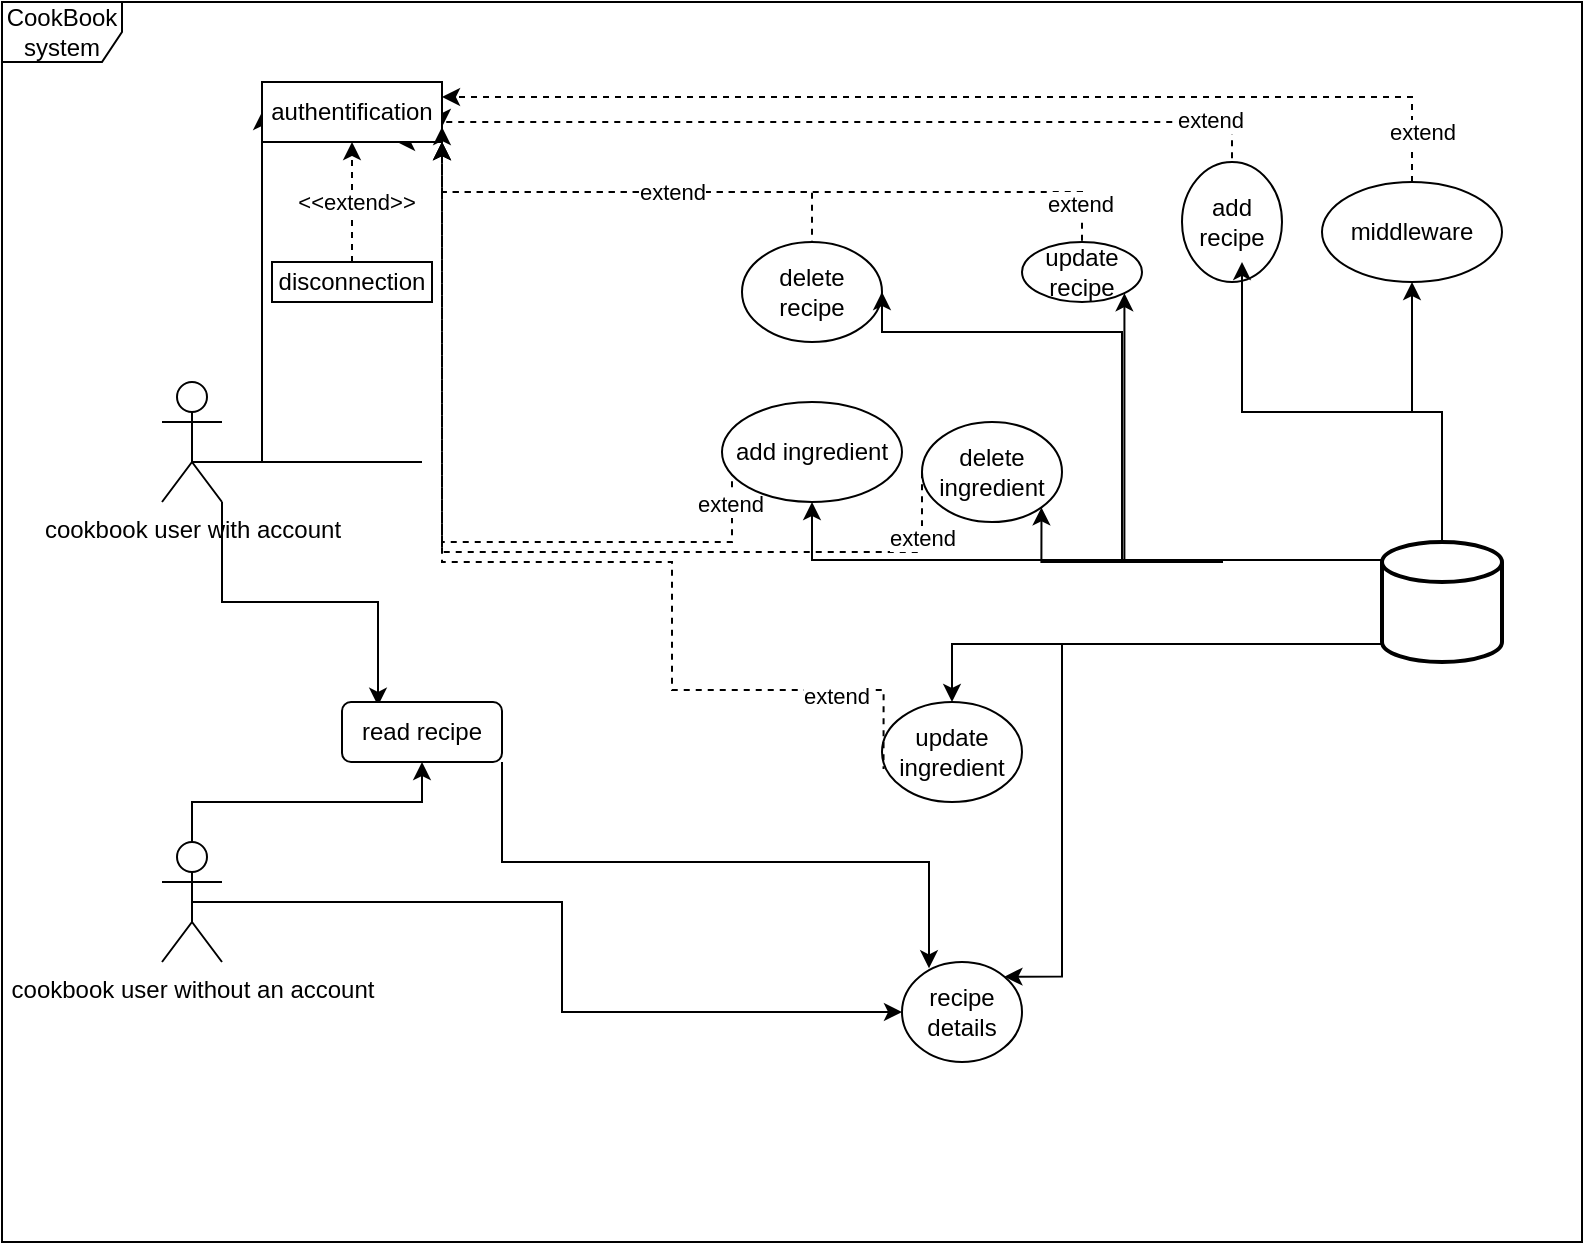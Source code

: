 <mxfile version="22.0.8" type="device">
  <diagram name="Page-1" id="T6LStn5-ahfUQqSQ_pXO">
    <mxGraphModel dx="1147" dy="1793" grid="1" gridSize="10" guides="1" tooltips="1" connect="1" arrows="1" fold="1" page="1" pageScale="1" pageWidth="827" pageHeight="1169" math="0" shadow="0">
      <root>
        <mxCell id="0" />
        <mxCell id="1" parent="0" />
        <mxCell id="8KgjD3CmHenCoK6j0R1U-13" style="edgeStyle=orthogonalEdgeStyle;rounded=0;orthogonalLoop=1;jettySize=auto;html=1;exitX=0.5;exitY=0.5;exitDx=0;exitDy=0;exitPerimeter=0;entryX=0;entryY=0.5;entryDx=0;entryDy=0;" parent="1" source="8KgjD3CmHenCoK6j0R1U-1" target="8KgjD3CmHenCoK6j0R1U-11" edge="1">
          <mxGeometry relative="1" as="geometry">
            <Array as="points">
              <mxPoint x="220" y="200" />
              <mxPoint x="220" y="200" />
            </Array>
          </mxGeometry>
        </mxCell>
        <mxCell id="8KgjD3CmHenCoK6j0R1U-1" value="cookbook user with account&lt;br&gt;" style="shape=umlActor;verticalLabelPosition=bottom;verticalAlign=top;html=1;outlineConnect=0;" parent="1" vertex="1">
          <mxGeometry x="90" y="160" width="30" height="60" as="geometry" />
        </mxCell>
        <mxCell id="8KgjD3CmHenCoK6j0R1U-38" style="edgeStyle=orthogonalEdgeStyle;rounded=0;orthogonalLoop=1;jettySize=auto;html=1;exitX=0.5;exitY=0.5;exitDx=0;exitDy=0;exitPerimeter=0;" parent="1" source="8KgjD3CmHenCoK6j0R1U-7" target="8KgjD3CmHenCoK6j0R1U-37" edge="1">
          <mxGeometry relative="1" as="geometry" />
        </mxCell>
        <mxCell id="8KgjD3CmHenCoK6j0R1U-53" style="edgeStyle=orthogonalEdgeStyle;rounded=0;orthogonalLoop=1;jettySize=auto;html=1;exitX=0.5;exitY=0;exitDx=0;exitDy=0;exitPerimeter=0;" parent="1" source="8KgjD3CmHenCoK6j0R1U-7" target="8KgjD3CmHenCoK6j0R1U-51" edge="1">
          <mxGeometry relative="1" as="geometry" />
        </mxCell>
        <mxCell id="8KgjD3CmHenCoK6j0R1U-7" value="cookbook user without an account" style="shape=umlActor;verticalLabelPosition=bottom;verticalAlign=top;html=1;outlineConnect=0;" parent="1" vertex="1">
          <mxGeometry x="90" y="390" width="30" height="60" as="geometry" />
        </mxCell>
        <mxCell id="8KgjD3CmHenCoK6j0R1U-40" style="edgeStyle=orthogonalEdgeStyle;rounded=0;orthogonalLoop=1;jettySize=auto;html=1;exitX=1;exitY=0.75;exitDx=0;exitDy=0;endArrow=none;endFill=0;startArrow=classic;startFill=1;dashed=1;" parent="1" source="8KgjD3CmHenCoK6j0R1U-11" target="8KgjD3CmHenCoK6j0R1U-36" edge="1">
          <mxGeometry relative="1" as="geometry">
            <Array as="points">
              <mxPoint x="230" y="30" />
              <mxPoint x="625" y="30" />
            </Array>
          </mxGeometry>
        </mxCell>
        <mxCell id="SMFdyCok8v4UE2Popmfn-26" value="extend" style="edgeLabel;html=1;align=center;verticalAlign=middle;resizable=0;points=[];" vertex="1" connectable="0" parent="8KgjD3CmHenCoK6j0R1U-40">
          <mxGeometry x="0.851" y="1" relative="1" as="geometry">
            <mxPoint as="offset" />
          </mxGeometry>
        </mxCell>
        <mxCell id="8KgjD3CmHenCoK6j0R1U-42" style="edgeStyle=orthogonalEdgeStyle;rounded=0;orthogonalLoop=1;jettySize=auto;html=1;exitX=1;exitY=1;exitDx=0;exitDy=0;startArrow=classic;startFill=1;endArrow=none;endFill=0;dashed=1;" parent="1" source="8KgjD3CmHenCoK6j0R1U-11" target="8KgjD3CmHenCoK6j0R1U-35" edge="1">
          <mxGeometry relative="1" as="geometry" />
        </mxCell>
        <mxCell id="SMFdyCok8v4UE2Popmfn-27" value="extend" style="edgeLabel;html=1;align=center;verticalAlign=middle;resizable=0;points=[];" vertex="1" connectable="0" parent="8KgjD3CmHenCoK6j0R1U-42">
          <mxGeometry x="0.897" y="-1" relative="1" as="geometry">
            <mxPoint as="offset" />
          </mxGeometry>
        </mxCell>
        <mxCell id="8KgjD3CmHenCoK6j0R1U-43" style="edgeStyle=orthogonalEdgeStyle;rounded=0;orthogonalLoop=1;jettySize=auto;html=1;exitX=1;exitY=1;exitDx=0;exitDy=0;entryX=0.5;entryY=0;entryDx=0;entryDy=0;startArrow=classic;startFill=1;endArrow=none;endFill=0;dashed=1;" parent="1" source="8KgjD3CmHenCoK6j0R1U-11" target="8KgjD3CmHenCoK6j0R1U-34" edge="1">
          <mxGeometry relative="1" as="geometry" />
        </mxCell>
        <mxCell id="SMFdyCok8v4UE2Popmfn-28" value="extend" style="edgeLabel;html=1;align=center;verticalAlign=middle;resizable=0;points=[];" vertex="1" connectable="0" parent="8KgjD3CmHenCoK6j0R1U-43">
          <mxGeometry x="0.191" relative="1" as="geometry">
            <mxPoint as="offset" />
          </mxGeometry>
        </mxCell>
        <mxCell id="8KgjD3CmHenCoK6j0R1U-72" style="edgeStyle=orthogonalEdgeStyle;rounded=0;orthogonalLoop=1;jettySize=auto;html=1;exitX=0.75;exitY=1;exitDx=0;exitDy=0;entryX=0;entryY=0.5;entryDx=0;entryDy=0;endArrow=none;endFill=0;startArrow=classic;startFill=1;dashed=1;" parent="1" source="8KgjD3CmHenCoK6j0R1U-11" target="8KgjD3CmHenCoK6j0R1U-60" edge="1">
          <mxGeometry relative="1" as="geometry">
            <Array as="points">
              <mxPoint x="230" y="40" />
              <mxPoint x="230" y="245" />
            </Array>
          </mxGeometry>
        </mxCell>
        <mxCell id="SMFdyCok8v4UE2Popmfn-30" value="extend" style="edgeLabel;html=1;align=center;verticalAlign=middle;resizable=0;points=[];" vertex="1" connectable="0" parent="8KgjD3CmHenCoK6j0R1U-72">
          <mxGeometry x="0.869" relative="1" as="geometry">
            <mxPoint as="offset" />
          </mxGeometry>
        </mxCell>
        <mxCell id="8KgjD3CmHenCoK6j0R1U-73" style="edgeStyle=orthogonalEdgeStyle;rounded=0;orthogonalLoop=1;jettySize=auto;html=1;exitX=1;exitY=1;exitDx=0;exitDy=0;startArrow=classic;startFill=1;endArrow=none;endFill=0;dashed=1;" parent="1" source="8KgjD3CmHenCoK6j0R1U-11" target="8KgjD3CmHenCoK6j0R1U-59" edge="1">
          <mxGeometry relative="1" as="geometry">
            <Array as="points">
              <mxPoint x="230" y="240" />
              <mxPoint x="375" y="240" />
            </Array>
          </mxGeometry>
        </mxCell>
        <mxCell id="SMFdyCok8v4UE2Popmfn-29" value="extend" style="edgeLabel;html=1;align=center;verticalAlign=middle;resizable=0;points=[];" vertex="1" connectable="0" parent="8KgjD3CmHenCoK6j0R1U-73">
          <mxGeometry x="0.925" y="1" relative="1" as="geometry">
            <mxPoint as="offset" />
          </mxGeometry>
        </mxCell>
        <mxCell id="8KgjD3CmHenCoK6j0R1U-11" value="authentification" style="rounded=0;whiteSpace=wrap;html=1;" parent="1" vertex="1">
          <mxGeometry x="140" y="10" width="90" height="30" as="geometry" />
        </mxCell>
        <mxCell id="SMFdyCok8v4UE2Popmfn-11" style="edgeStyle=orthogonalEdgeStyle;rounded=0;orthogonalLoop=1;jettySize=auto;html=1;exitX=0.5;exitY=0;exitDx=0;exitDy=0;entryX=0.5;entryY=1;entryDx=0;entryDy=0;dashed=1;" edge="1" parent="1" source="8KgjD3CmHenCoK6j0R1U-16" target="8KgjD3CmHenCoK6j0R1U-11">
          <mxGeometry relative="1" as="geometry" />
        </mxCell>
        <mxCell id="SMFdyCok8v4UE2Popmfn-12" value="&amp;lt;&amp;lt;extend&amp;gt;&amp;gt;" style="edgeLabel;html=1;align=center;verticalAlign=middle;resizable=0;points=[];" vertex="1" connectable="0" parent="SMFdyCok8v4UE2Popmfn-11">
          <mxGeometry x="0.02" y="-2" relative="1" as="geometry">
            <mxPoint as="offset" />
          </mxGeometry>
        </mxCell>
        <mxCell id="8KgjD3CmHenCoK6j0R1U-16" value="disconnection" style="rounded=0;whiteSpace=wrap;html=1;" parent="1" vertex="1">
          <mxGeometry x="145" y="100" width="80" height="20" as="geometry" />
        </mxCell>
        <mxCell id="8KgjD3CmHenCoK6j0R1U-34" value="delete recipe" style="ellipse;whiteSpace=wrap;html=1;" parent="1" vertex="1">
          <mxGeometry x="380" y="90" width="70" height="50" as="geometry" />
        </mxCell>
        <mxCell id="8KgjD3CmHenCoK6j0R1U-35" value="update recipe" style="ellipse;whiteSpace=wrap;html=1;" parent="1" vertex="1">
          <mxGeometry x="520" y="90" width="60" height="30" as="geometry" />
        </mxCell>
        <mxCell id="8KgjD3CmHenCoK6j0R1U-36" value="add recipe" style="ellipse;whiteSpace=wrap;html=1;" parent="1" vertex="1">
          <mxGeometry x="600" y="50" width="50" height="60" as="geometry" />
        </mxCell>
        <mxCell id="8KgjD3CmHenCoK6j0R1U-37" value="recipe details" style="ellipse;whiteSpace=wrap;html=1;" parent="1" vertex="1">
          <mxGeometry x="460" y="450" width="60" height="50" as="geometry" />
        </mxCell>
        <mxCell id="8KgjD3CmHenCoK6j0R1U-44" style="edgeStyle=orthogonalEdgeStyle;rounded=0;orthogonalLoop=1;jettySize=auto;html=1;exitX=1;exitY=1;exitDx=0;exitDy=0;exitPerimeter=0;entryX=0.225;entryY=0.063;entryDx=0;entryDy=0;entryPerimeter=0;" parent="1" source="8KgjD3CmHenCoK6j0R1U-51" target="8KgjD3CmHenCoK6j0R1U-37" edge="1">
          <mxGeometry relative="1" as="geometry" />
        </mxCell>
        <mxCell id="8KgjD3CmHenCoK6j0R1U-50" value="CookBook system" style="shape=umlFrame;whiteSpace=wrap;html=1;pointerEvents=0;" parent="1" vertex="1">
          <mxGeometry x="10" y="-30" width="790" height="620" as="geometry" />
        </mxCell>
        <mxCell id="8KgjD3CmHenCoK6j0R1U-58" value="" style="edgeStyle=orthogonalEdgeStyle;rounded=0;orthogonalLoop=1;jettySize=auto;html=1;exitX=1;exitY=1;exitDx=0;exitDy=0;exitPerimeter=0;entryX=0.225;entryY=0.063;entryDx=0;entryDy=0;entryPerimeter=0;" parent="1" source="8KgjD3CmHenCoK6j0R1U-1" target="8KgjD3CmHenCoK6j0R1U-51" edge="1">
          <mxGeometry relative="1" as="geometry">
            <mxPoint x="120" y="220" as="sourcePoint" />
            <mxPoint x="487" y="455" as="targetPoint" />
          </mxGeometry>
        </mxCell>
        <mxCell id="8KgjD3CmHenCoK6j0R1U-51" value="read recipe" style="rounded=1;whiteSpace=wrap;html=1;" parent="1" vertex="1">
          <mxGeometry x="180" y="320" width="80" height="30" as="geometry" />
        </mxCell>
        <mxCell id="8KgjD3CmHenCoK6j0R1U-59" value="add ingredient" style="ellipse;whiteSpace=wrap;html=1;" parent="1" vertex="1">
          <mxGeometry x="370" y="170" width="90" height="50" as="geometry" />
        </mxCell>
        <mxCell id="8KgjD3CmHenCoK6j0R1U-60" value="delete ingredient" style="ellipse;whiteSpace=wrap;html=1;direction=east;" parent="1" vertex="1">
          <mxGeometry x="470" y="180" width="70" height="50" as="geometry" />
        </mxCell>
        <mxCell id="8KgjD3CmHenCoK6j0R1U-61" value="update ingredient" style="ellipse;whiteSpace=wrap;html=1;" parent="1" vertex="1">
          <mxGeometry x="450" y="320" width="70" height="50" as="geometry" />
        </mxCell>
        <mxCell id="8KgjD3CmHenCoK6j0R1U-75" style="edgeStyle=orthogonalEdgeStyle;rounded=0;orthogonalLoop=1;jettySize=auto;html=1;exitX=1;exitY=0.75;exitDx=0;exitDy=0;entryX=0.011;entryY=0.67;entryDx=0;entryDy=0;entryPerimeter=0;startArrow=classic;startFill=1;endArrow=none;endFill=0;dashed=1;" parent="1" source="8KgjD3CmHenCoK6j0R1U-11" target="8KgjD3CmHenCoK6j0R1U-61" edge="1">
          <mxGeometry relative="1" as="geometry">
            <Array as="points">
              <mxPoint x="230" y="250" />
              <mxPoint x="345" y="250" />
              <mxPoint x="345" y="314" />
            </Array>
          </mxGeometry>
        </mxCell>
        <mxCell id="SMFdyCok8v4UE2Popmfn-31" value="extend" style="edgeLabel;html=1;align=center;verticalAlign=middle;resizable=0;points=[];" vertex="1" connectable="0" parent="8KgjD3CmHenCoK6j0R1U-75">
          <mxGeometry x="0.765" y="-3" relative="1" as="geometry">
            <mxPoint as="offset" />
          </mxGeometry>
        </mxCell>
        <mxCell id="SMFdyCok8v4UE2Popmfn-15" style="edgeStyle=orthogonalEdgeStyle;rounded=0;orthogonalLoop=1;jettySize=auto;html=1;exitX=0;exitY=0.15;exitDx=0;exitDy=0;exitPerimeter=0;entryX=1;entryY=1;entryDx=0;entryDy=0;" edge="1" parent="1" source="SMFdyCok8v4UE2Popmfn-13" target="8KgjD3CmHenCoK6j0R1U-35">
          <mxGeometry relative="1" as="geometry" />
        </mxCell>
        <mxCell id="SMFdyCok8v4UE2Popmfn-16" style="edgeStyle=orthogonalEdgeStyle;rounded=0;orthogonalLoop=1;jettySize=auto;html=1;exitX=0;exitY=0.15;exitDx=0;exitDy=0;exitPerimeter=0;entryX=1;entryY=1;entryDx=0;entryDy=0;" edge="1" parent="1" source="SMFdyCok8v4UE2Popmfn-13" target="8KgjD3CmHenCoK6j0R1U-60">
          <mxGeometry relative="1" as="geometry" />
        </mxCell>
        <mxCell id="SMFdyCok8v4UE2Popmfn-17" style="edgeStyle=orthogonalEdgeStyle;rounded=0;orthogonalLoop=1;jettySize=auto;html=1;exitX=0;exitY=0.15;exitDx=0;exitDy=0;exitPerimeter=0;entryX=1;entryY=0.5;entryDx=0;entryDy=0;" edge="1" parent="1" source="SMFdyCok8v4UE2Popmfn-13" target="8KgjD3CmHenCoK6j0R1U-34">
          <mxGeometry relative="1" as="geometry">
            <Array as="points">
              <mxPoint x="570" y="249" />
              <mxPoint x="570" y="135" />
            </Array>
          </mxGeometry>
        </mxCell>
        <mxCell id="SMFdyCok8v4UE2Popmfn-18" style="edgeStyle=orthogonalEdgeStyle;rounded=0;orthogonalLoop=1;jettySize=auto;html=1;exitX=0;exitY=0.15;exitDx=0;exitDy=0;exitPerimeter=0;" edge="1" parent="1" source="SMFdyCok8v4UE2Popmfn-13" target="8KgjD3CmHenCoK6j0R1U-59">
          <mxGeometry relative="1" as="geometry" />
        </mxCell>
        <mxCell id="SMFdyCok8v4UE2Popmfn-19" style="edgeStyle=orthogonalEdgeStyle;rounded=0;orthogonalLoop=1;jettySize=auto;html=1;exitX=0;exitY=0.85;exitDx=0;exitDy=0;exitPerimeter=0;" edge="1" parent="1" source="SMFdyCok8v4UE2Popmfn-13" target="8KgjD3CmHenCoK6j0R1U-61">
          <mxGeometry relative="1" as="geometry" />
        </mxCell>
        <mxCell id="SMFdyCok8v4UE2Popmfn-20" style="edgeStyle=orthogonalEdgeStyle;rounded=0;orthogonalLoop=1;jettySize=auto;html=1;exitX=0;exitY=0.85;exitDx=0;exitDy=0;exitPerimeter=0;entryX=1;entryY=0;entryDx=0;entryDy=0;" edge="1" parent="1" source="SMFdyCok8v4UE2Popmfn-13" target="8KgjD3CmHenCoK6j0R1U-37">
          <mxGeometry relative="1" as="geometry">
            <Array as="points">
              <mxPoint x="540" y="291" />
              <mxPoint x="540" y="457" />
            </Array>
          </mxGeometry>
        </mxCell>
        <mxCell id="SMFdyCok8v4UE2Popmfn-22" style="edgeStyle=orthogonalEdgeStyle;rounded=0;orthogonalLoop=1;jettySize=auto;html=1;exitX=0.5;exitY=0;exitDx=0;exitDy=0;exitPerimeter=0;" edge="1" parent="1" source="SMFdyCok8v4UE2Popmfn-13" target="SMFdyCok8v4UE2Popmfn-21">
          <mxGeometry relative="1" as="geometry" />
        </mxCell>
        <mxCell id="SMFdyCok8v4UE2Popmfn-13" value="" style="strokeWidth=2;html=1;shape=mxgraph.flowchart.database;whiteSpace=wrap;" vertex="1" parent="1">
          <mxGeometry x="700" y="240" width="60" height="60" as="geometry" />
        </mxCell>
        <mxCell id="SMFdyCok8v4UE2Popmfn-14" style="edgeStyle=orthogonalEdgeStyle;rounded=0;orthogonalLoop=1;jettySize=auto;html=1;exitX=0.5;exitY=0;exitDx=0;exitDy=0;exitPerimeter=0;entryX=0.6;entryY=0.833;entryDx=0;entryDy=0;entryPerimeter=0;" edge="1" parent="1" source="SMFdyCok8v4UE2Popmfn-13" target="8KgjD3CmHenCoK6j0R1U-36">
          <mxGeometry relative="1" as="geometry" />
        </mxCell>
        <mxCell id="SMFdyCok8v4UE2Popmfn-23" style="edgeStyle=orthogonalEdgeStyle;rounded=0;orthogonalLoop=1;jettySize=auto;html=1;exitX=0.5;exitY=0;exitDx=0;exitDy=0;entryX=1;entryY=0.25;entryDx=0;entryDy=0;endArrow=classic;endFill=1;startArrow=none;startFill=0;dashed=1;" edge="1" parent="1" source="SMFdyCok8v4UE2Popmfn-21" target="8KgjD3CmHenCoK6j0R1U-11">
          <mxGeometry relative="1" as="geometry" />
        </mxCell>
        <mxCell id="SMFdyCok8v4UE2Popmfn-24" value="Text" style="edgeLabel;html=1;align=center;verticalAlign=middle;resizable=0;points=[];" vertex="1" connectable="0" parent="SMFdyCok8v4UE2Popmfn-23">
          <mxGeometry x="-0.905" relative="1" as="geometry">
            <mxPoint as="offset" />
          </mxGeometry>
        </mxCell>
        <mxCell id="SMFdyCok8v4UE2Popmfn-25" value="extend" style="edgeLabel;html=1;align=center;verticalAlign=middle;resizable=0;points=[];" vertex="1" connectable="0" parent="SMFdyCok8v4UE2Popmfn-23">
          <mxGeometry x="-0.905" y="-5" relative="1" as="geometry">
            <mxPoint as="offset" />
          </mxGeometry>
        </mxCell>
        <mxCell id="SMFdyCok8v4UE2Popmfn-21" value="middleware" style="ellipse;whiteSpace=wrap;html=1;" vertex="1" parent="1">
          <mxGeometry x="670" y="60" width="90" height="50" as="geometry" />
        </mxCell>
      </root>
    </mxGraphModel>
  </diagram>
</mxfile>
